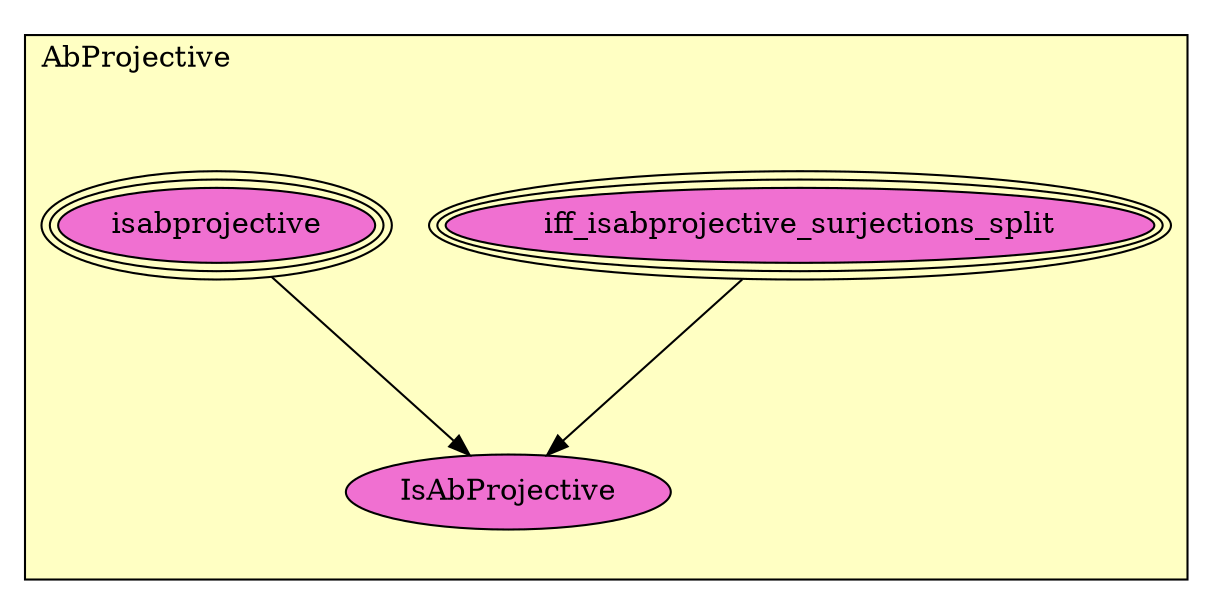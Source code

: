 digraph HoTT_Algebra_AbGroups_AbProjective {
  graph [ratio=0.5]
  node [style=filled]
AbProjective_iff_isabprojective_surjections_split [label="iff_isabprojective_surjections_split", URL=<AbProjective.html#iff_isabprojective_surjections_split>, peripheries=3, fillcolor="#F070D1"] ;
AbProjective_isabprojective [label="isabprojective", URL=<AbProjective.html#isabprojective>, peripheries=3, fillcolor="#F070D1"] ;
AbProjective_IsAbProjective [label="IsAbProjective", URL=<AbProjective.html#IsAbProjective>, fillcolor="#F070D1"] ;
  AbProjective_iff_isabprojective_surjections_split -> AbProjective_IsAbProjective [] ;
  AbProjective_isabprojective -> AbProjective_IsAbProjective [] ;
subgraph cluster_AbProjective { label="AbProjective"; fillcolor="#FFFFC3"; labeljust=l; style=filled 
AbProjective_IsAbProjective; AbProjective_isabprojective; AbProjective_iff_isabprojective_surjections_split; };
} /* END */
